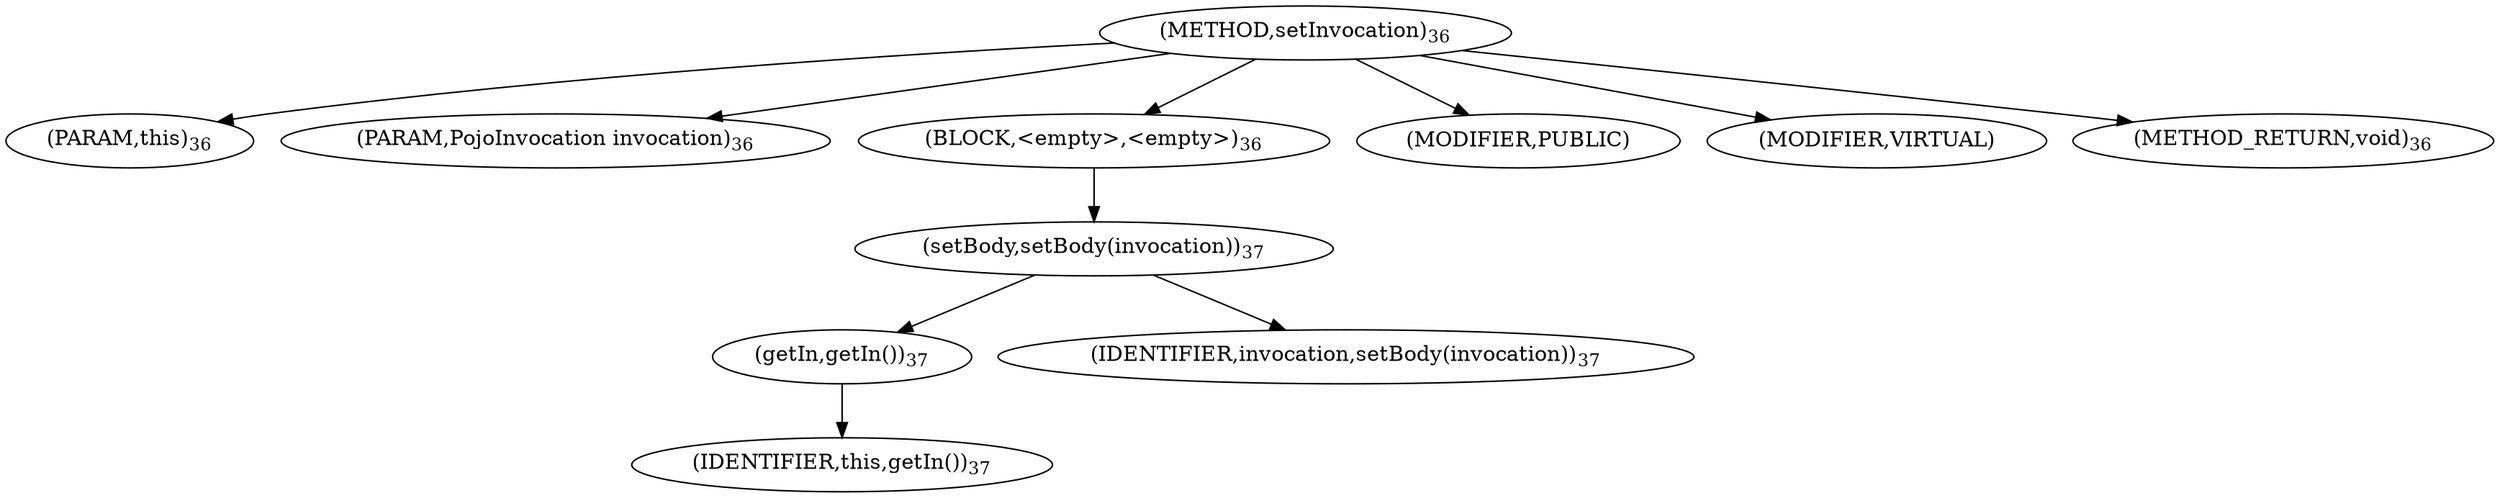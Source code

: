 digraph "setInvocation" {  
"35" [label = <(METHOD,setInvocation)<SUB>36</SUB>> ]
"8" [label = <(PARAM,this)<SUB>36</SUB>> ]
"36" [label = <(PARAM,PojoInvocation invocation)<SUB>36</SUB>> ]
"37" [label = <(BLOCK,&lt;empty&gt;,&lt;empty&gt;)<SUB>36</SUB>> ]
"38" [label = <(setBody,setBody(invocation))<SUB>37</SUB>> ]
"39" [label = <(getIn,getIn())<SUB>37</SUB>> ]
"7" [label = <(IDENTIFIER,this,getIn())<SUB>37</SUB>> ]
"40" [label = <(IDENTIFIER,invocation,setBody(invocation))<SUB>37</SUB>> ]
"41" [label = <(MODIFIER,PUBLIC)> ]
"42" [label = <(MODIFIER,VIRTUAL)> ]
"43" [label = <(METHOD_RETURN,void)<SUB>36</SUB>> ]
  "35" -> "8" 
  "35" -> "36" 
  "35" -> "37" 
  "35" -> "41" 
  "35" -> "42" 
  "35" -> "43" 
  "37" -> "38" 
  "38" -> "39" 
  "38" -> "40" 
  "39" -> "7" 
}
